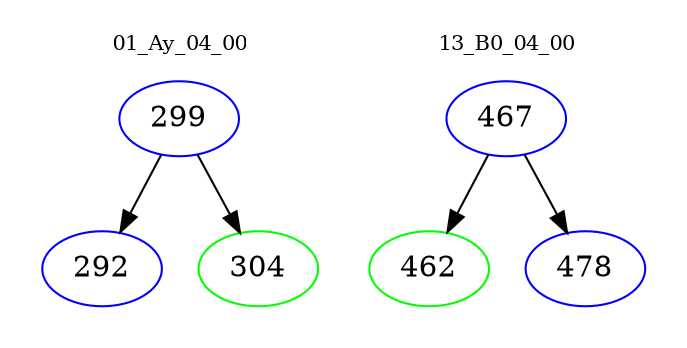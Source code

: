 digraph{
subgraph cluster_0 {
color = white
label = "01_Ay_04_00";
fontsize=10;
T0_299 [label="299", color="blue"]
T0_299 -> T0_292 [color="black"]
T0_292 [label="292", color="blue"]
T0_299 -> T0_304 [color="black"]
T0_304 [label="304", color="green"]
}
subgraph cluster_1 {
color = white
label = "13_B0_04_00";
fontsize=10;
T1_467 [label="467", color="blue"]
T1_467 -> T1_462 [color="black"]
T1_462 [label="462", color="green"]
T1_467 -> T1_478 [color="black"]
T1_478 [label="478", color="blue"]
}
}
